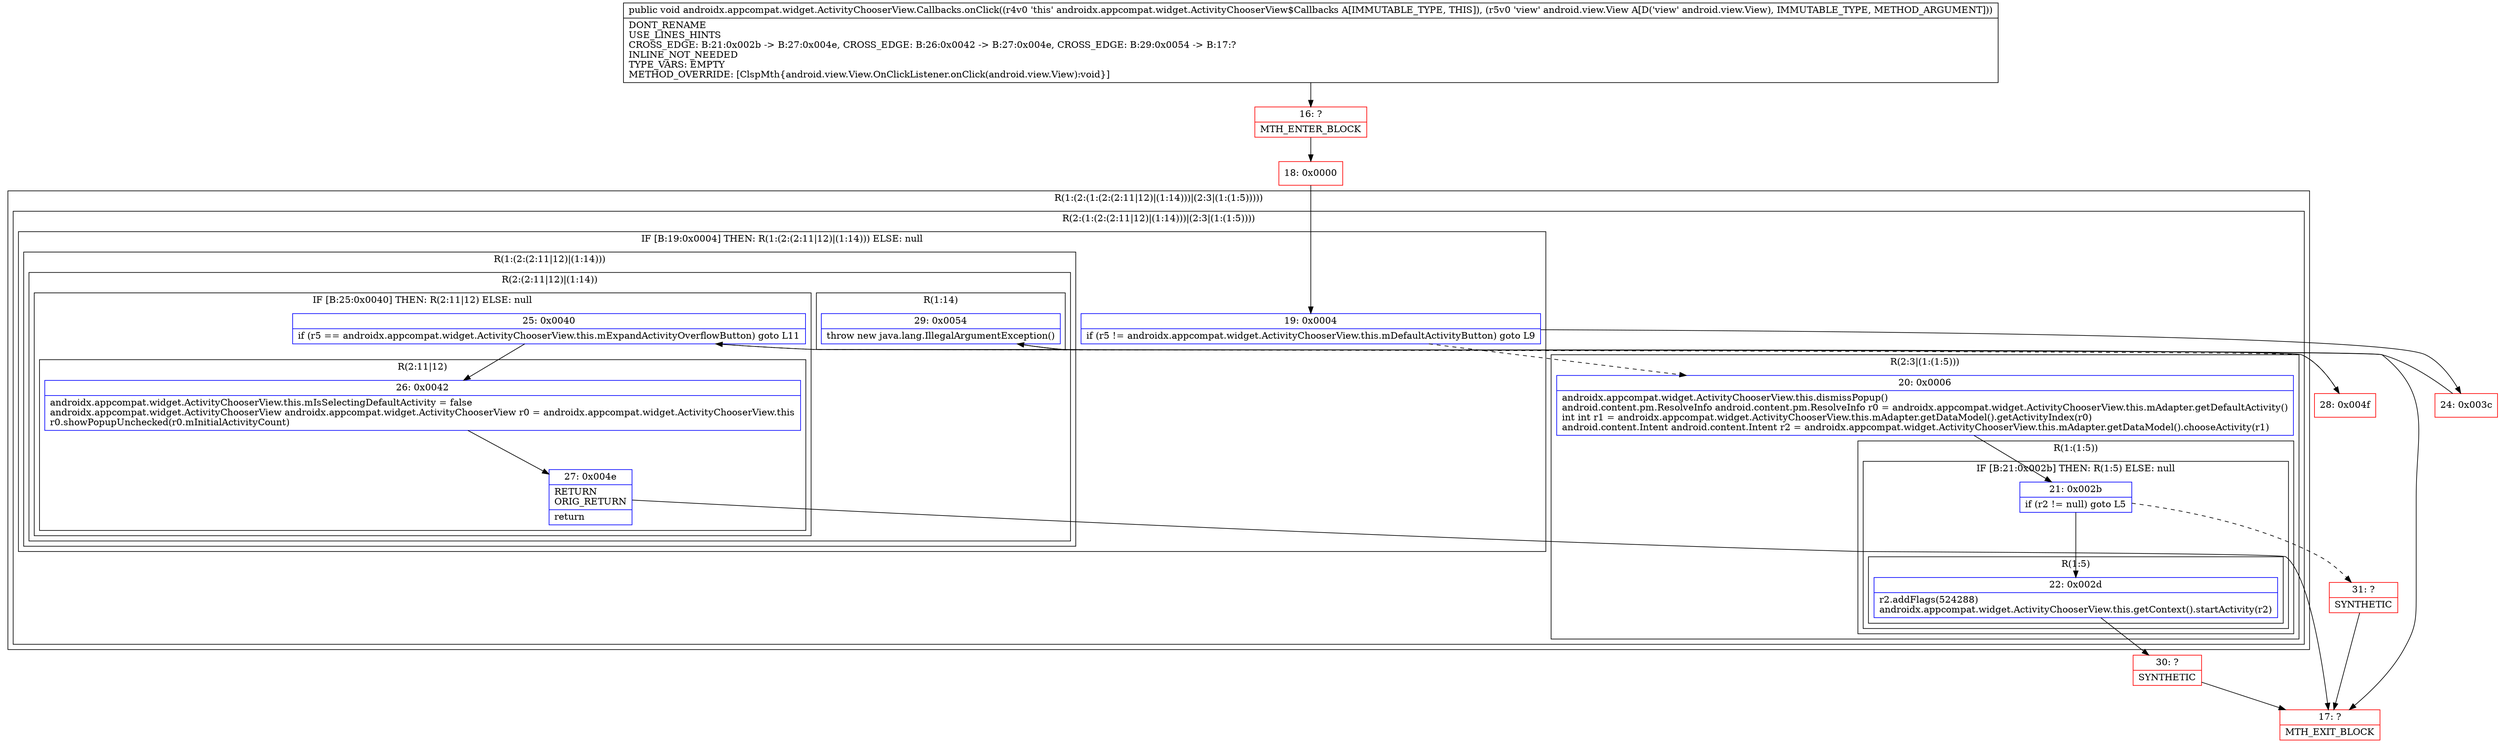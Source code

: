 digraph "CFG forandroidx.appcompat.widget.ActivityChooserView.Callbacks.onClick(Landroid\/view\/View;)V" {
subgraph cluster_Region_384800420 {
label = "R(1:(2:(1:(2:(2:11|12)|(1:14)))|(2:3|(1:(1:5)))))";
node [shape=record,color=blue];
subgraph cluster_Region_217691517 {
label = "R(2:(1:(2:(2:11|12)|(1:14)))|(2:3|(1:(1:5))))";
node [shape=record,color=blue];
subgraph cluster_IfRegion_1712796345 {
label = "IF [B:19:0x0004] THEN: R(1:(2:(2:11|12)|(1:14))) ELSE: null";
node [shape=record,color=blue];
Node_19 [shape=record,label="{19\:\ 0x0004|if (r5 != androidx.appcompat.widget.ActivityChooserView.this.mDefaultActivityButton) goto L9\l}"];
subgraph cluster_Region_1101358385 {
label = "R(1:(2:(2:11|12)|(1:14)))";
node [shape=record,color=blue];
subgraph cluster_Region_731222295 {
label = "R(2:(2:11|12)|(1:14))";
node [shape=record,color=blue];
subgraph cluster_IfRegion_1778813765 {
label = "IF [B:25:0x0040] THEN: R(2:11|12) ELSE: null";
node [shape=record,color=blue];
Node_25 [shape=record,label="{25\:\ 0x0040|if (r5 == androidx.appcompat.widget.ActivityChooserView.this.mExpandActivityOverflowButton) goto L11\l}"];
subgraph cluster_Region_1336317399 {
label = "R(2:11|12)";
node [shape=record,color=blue];
Node_26 [shape=record,label="{26\:\ 0x0042|androidx.appcompat.widget.ActivityChooserView.this.mIsSelectingDefaultActivity = false\landroidx.appcompat.widget.ActivityChooserView androidx.appcompat.widget.ActivityChooserView r0 = androidx.appcompat.widget.ActivityChooserView.this\lr0.showPopupUnchecked(r0.mInitialActivityCount)\l}"];
Node_27 [shape=record,label="{27\:\ 0x004e|RETURN\lORIG_RETURN\l|return\l}"];
}
}
subgraph cluster_Region_895221318 {
label = "R(1:14)";
node [shape=record,color=blue];
Node_29 [shape=record,label="{29\:\ 0x0054|throw new java.lang.IllegalArgumentException()\l}"];
}
}
}
}
subgraph cluster_Region_1338170186 {
label = "R(2:3|(1:(1:5)))";
node [shape=record,color=blue];
Node_20 [shape=record,label="{20\:\ 0x0006|androidx.appcompat.widget.ActivityChooserView.this.dismissPopup()\landroid.content.pm.ResolveInfo android.content.pm.ResolveInfo r0 = androidx.appcompat.widget.ActivityChooserView.this.mAdapter.getDefaultActivity()\lint int r1 = androidx.appcompat.widget.ActivityChooserView.this.mAdapter.getDataModel().getActivityIndex(r0)\landroid.content.Intent android.content.Intent r2 = androidx.appcompat.widget.ActivityChooserView.this.mAdapter.getDataModel().chooseActivity(r1)\l}"];
subgraph cluster_Region_1597868337 {
label = "R(1:(1:5))";
node [shape=record,color=blue];
subgraph cluster_IfRegion_1129399618 {
label = "IF [B:21:0x002b] THEN: R(1:5) ELSE: null";
node [shape=record,color=blue];
Node_21 [shape=record,label="{21\:\ 0x002b|if (r2 != null) goto L5\l}"];
subgraph cluster_Region_894684642 {
label = "R(1:5)";
node [shape=record,color=blue];
Node_22 [shape=record,label="{22\:\ 0x002d|r2.addFlags(524288)\landroidx.appcompat.widget.ActivityChooserView.this.getContext().startActivity(r2)\l}"];
}
}
}
}
}
}
Node_16 [shape=record,color=red,label="{16\:\ ?|MTH_ENTER_BLOCK\l}"];
Node_18 [shape=record,color=red,label="{18\:\ 0x0000}"];
Node_30 [shape=record,color=red,label="{30\:\ ?|SYNTHETIC\l}"];
Node_17 [shape=record,color=red,label="{17\:\ ?|MTH_EXIT_BLOCK\l}"];
Node_31 [shape=record,color=red,label="{31\:\ ?|SYNTHETIC\l}"];
Node_24 [shape=record,color=red,label="{24\:\ 0x003c}"];
Node_28 [shape=record,color=red,label="{28\:\ 0x004f}"];
MethodNode[shape=record,label="{public void androidx.appcompat.widget.ActivityChooserView.Callbacks.onClick((r4v0 'this' androidx.appcompat.widget.ActivityChooserView$Callbacks A[IMMUTABLE_TYPE, THIS]), (r5v0 'view' android.view.View A[D('view' android.view.View), IMMUTABLE_TYPE, METHOD_ARGUMENT]))  | DONT_RENAME\lUSE_LINES_HINTS\lCROSS_EDGE: B:21:0x002b \-\> B:27:0x004e, CROSS_EDGE: B:26:0x0042 \-\> B:27:0x004e, CROSS_EDGE: B:29:0x0054 \-\> B:17:?\lINLINE_NOT_NEEDED\lTYPE_VARS: EMPTY\lMETHOD_OVERRIDE: [ClspMth\{android.view.View.OnClickListener.onClick(android.view.View):void\}]\l}"];
MethodNode -> Node_16;Node_19 -> Node_20[style=dashed];
Node_19 -> Node_24;
Node_25 -> Node_26;
Node_25 -> Node_28[style=dashed];
Node_26 -> Node_27;
Node_27 -> Node_17;
Node_29 -> Node_17;
Node_20 -> Node_21;
Node_21 -> Node_22;
Node_21 -> Node_31[style=dashed];
Node_22 -> Node_30;
Node_16 -> Node_18;
Node_18 -> Node_19;
Node_30 -> Node_17;
Node_31 -> Node_17;
Node_24 -> Node_25;
Node_28 -> Node_29;
}

